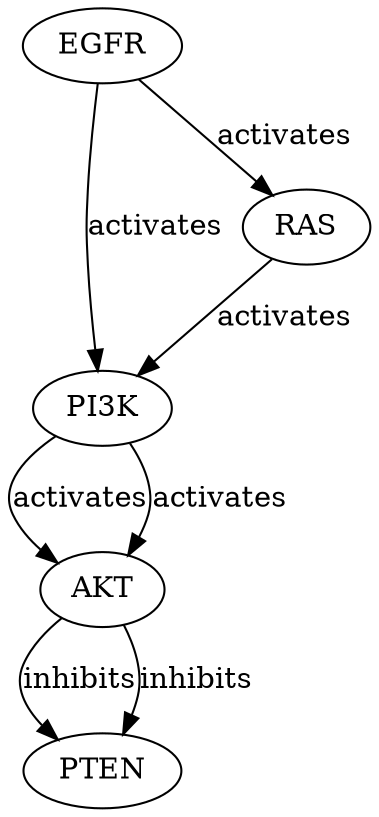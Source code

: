 digraph {
EGFR;
PI3K;
AKT;
PTEN;
RAS;
EGFR -> PI3K [key=0, label=activates, probability=0.9, evidence="PMID: 21464307"];
EGFR -> RAS [key=0, label=activates, probability=0.88, evidence="PMID: 21464307"];
PI3K -> AKT [key=0, label=activates, probability=0.85, evidence="PMID: 21464307"];
PI3K -> AKT [key=1, label=activates, probability=0.85, evidence="PMID: 21464307"];
AKT -> PTEN [key=0, label=inhibits, probability=0.8, evidence="PMID: 21464307"];
AKT -> PTEN [key=1, label=inhibits, probability=0.8, evidence="PMID: 21464307"];
RAS -> PI3K [key=0, label=activates, probability=0.8, evidence="PMID: 21464307"];
}
